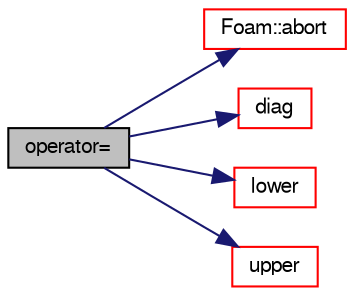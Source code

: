 digraph "operator="
{
  bgcolor="transparent";
  edge [fontname="FreeSans",fontsize="10",labelfontname="FreeSans",labelfontsize="10"];
  node [fontname="FreeSans",fontsize="10",shape=record];
  rankdir="LR";
  Node1513 [label="operator=",height=0.2,width=0.4,color="black", fillcolor="grey75", style="filled", fontcolor="black"];
  Node1513 -> Node1514 [color="midnightblue",fontsize="10",style="solid",fontname="FreeSans"];
  Node1514 [label="Foam::abort",height=0.2,width=0.4,color="red",URL="$a21124.html#a447107a607d03e417307c203fa5fb44b"];
  Node1513 -> Node1557 [color="midnightblue",fontsize="10",style="solid",fontname="FreeSans"];
  Node1557 [label="diag",height=0.2,width=0.4,color="red",URL="$a26882.html#a9140aaa9630c2cba2fe28369a649f2f0"];
  Node1513 -> Node1560 [color="midnightblue",fontsize="10",style="solid",fontname="FreeSans"];
  Node1560 [label="lower",height=0.2,width=0.4,color="red",URL="$a26882.html#a734a4ef740d3c42f77537ecea178a161"];
  Node1513 -> Node1561 [color="midnightblue",fontsize="10",style="solid",fontname="FreeSans"];
  Node1561 [label="upper",height=0.2,width=0.4,color="red",URL="$a26882.html#a11672a767f497e24dce3ff31da13d9d0"];
}
